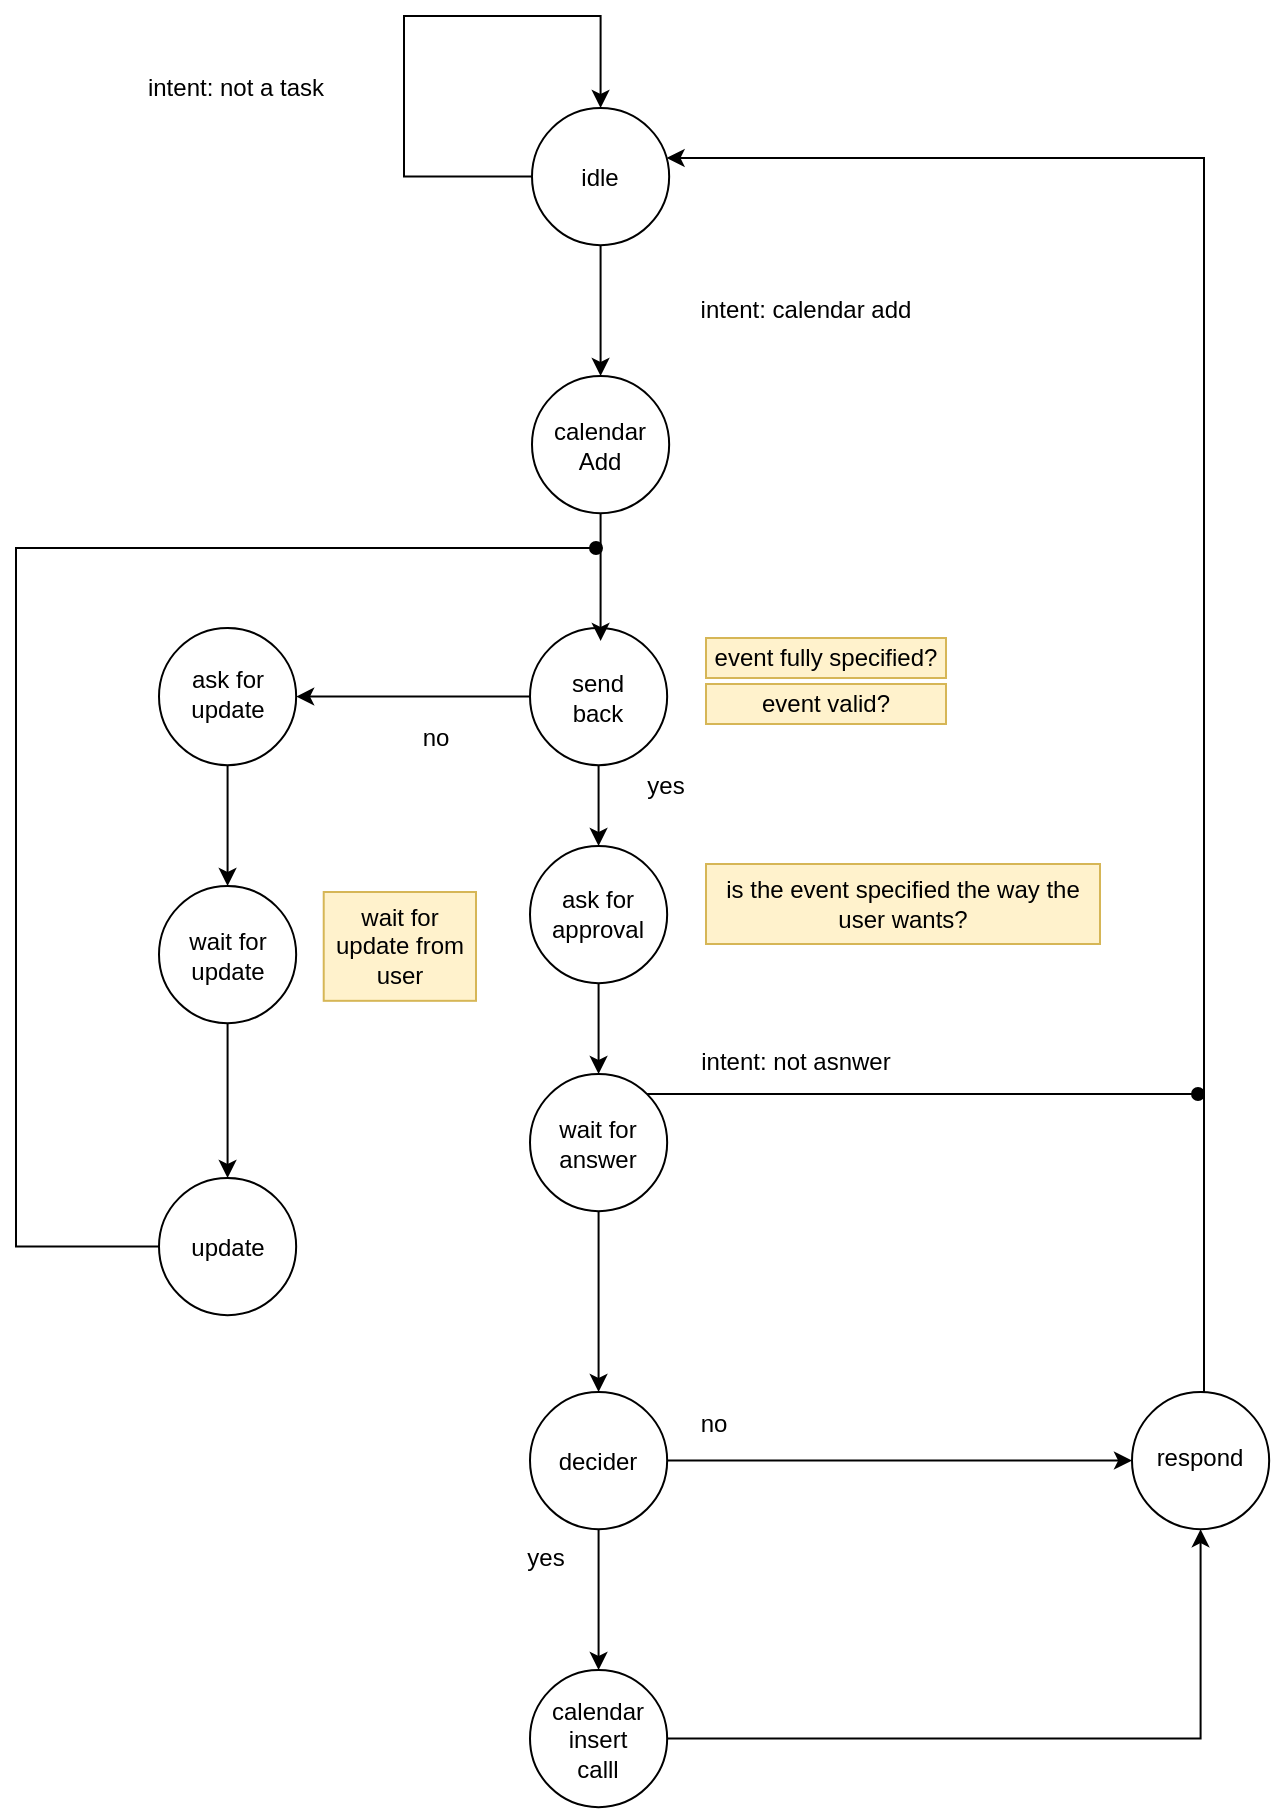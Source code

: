 <mxfile version="13.2.4" type="device"><diagram id="zEZ58AAyhAQ1bCfQQvx7" name="Page-1"><mxGraphModel dx="1646" dy="906" grid="0" gridSize="10" guides="1" tooltips="1" connect="1" arrows="1" fold="1" page="0" pageScale="1" pageWidth="1100" pageHeight="850" background="none" math="0" shadow="0"><root><mxCell id="0"/><mxCell id="1" parent="0"/><mxCell id="7oiK_yVsEpPryBW_GjJS-6" value="" style="group" vertex="1" connectable="0" parent="1"><mxGeometry x="288" y="65" width="77" height="69" as="geometry"/></mxCell><mxCell id="7oiK_yVsEpPryBW_GjJS-1" value="" style="ellipse;whiteSpace=wrap;html=1;aspect=fixed;labelBackgroundColor=none;fillColor=#FFFFFF;" vertex="1" parent="7oiK_yVsEpPryBW_GjJS-6"><mxGeometry width="68.578" height="68.578" as="geometry"/></mxCell><mxCell id="7oiK_yVsEpPryBW_GjJS-2" value="idle" style="text;html=1;strokeColor=none;fillColor=none;align=center;verticalAlign=middle;whiteSpace=wrap;rounded=0;" vertex="1" parent="7oiK_yVsEpPryBW_GjJS-6"><mxGeometry x="12.29" y="24.643" width="44" height="19.714" as="geometry"/></mxCell><mxCell id="7oiK_yVsEpPryBW_GjJS-28" style="edgeStyle=orthogonalEdgeStyle;rounded=0;orthogonalLoop=1;jettySize=auto;html=1;entryX=0.5;entryY=0;entryDx=0;entryDy=0;exitX=0;exitY=0.5;exitDx=0;exitDy=0;" edge="1" parent="7oiK_yVsEpPryBW_GjJS-6" source="7oiK_yVsEpPryBW_GjJS-1" target="7oiK_yVsEpPryBW_GjJS-1"><mxGeometry relative="1" as="geometry"><mxPoint x="12" y="-46" as="targetPoint"/><mxPoint x="-82" y="121" as="sourcePoint"/><Array as="points"><mxPoint x="-64" y="34"/><mxPoint x="-64" y="-46"/><mxPoint x="34" y="-46"/></Array></mxGeometry></mxCell><mxCell id="7oiK_yVsEpPryBW_GjJS-8" value="" style="group" vertex="1" connectable="0" parent="1"><mxGeometry x="288" y="199" width="77" height="69" as="geometry"/></mxCell><mxCell id="7oiK_yVsEpPryBW_GjJS-9" value="" style="ellipse;whiteSpace=wrap;html=1;aspect=fixed;labelBackgroundColor=none;fillColor=#FFFFFF;" vertex="1" parent="7oiK_yVsEpPryBW_GjJS-8"><mxGeometry width="68.578" height="68.578" as="geometry"/></mxCell><mxCell id="7oiK_yVsEpPryBW_GjJS-10" value="calendar&lt;br&gt;Add" style="text;html=1;strokeColor=none;fillColor=none;align=center;verticalAlign=middle;whiteSpace=wrap;rounded=0;" vertex="1" parent="7oiK_yVsEpPryBW_GjJS-8"><mxGeometry x="12.29" y="24.643" width="44" height="19.714" as="geometry"/></mxCell><mxCell id="7oiK_yVsEpPryBW_GjJS-11" style="edgeStyle=orthogonalEdgeStyle;rounded=0;orthogonalLoop=1;jettySize=auto;html=1;exitX=0.5;exitY=1;exitDx=0;exitDy=0;entryX=0.5;entryY=0;entryDx=0;entryDy=0;" edge="1" parent="1" source="7oiK_yVsEpPryBW_GjJS-1" target="7oiK_yVsEpPryBW_GjJS-9"><mxGeometry relative="1" as="geometry"/></mxCell><mxCell id="7oiK_yVsEpPryBW_GjJS-19" value="" style="group" vertex="1" connectable="0" parent="1"><mxGeometry x="287" y="325" width="77" height="69" as="geometry"/></mxCell><mxCell id="7oiK_yVsEpPryBW_GjJS-20" value="" style="ellipse;whiteSpace=wrap;html=1;aspect=fixed;labelBackgroundColor=none;fillColor=#FFFFFF;" vertex="1" parent="7oiK_yVsEpPryBW_GjJS-19"><mxGeometry width="68.578" height="68.578" as="geometry"/></mxCell><mxCell id="7oiK_yVsEpPryBW_GjJS-21" value="send&lt;br&gt;back" style="text;html=1;strokeColor=none;fillColor=none;align=center;verticalAlign=middle;whiteSpace=wrap;rounded=0;" vertex="1" parent="7oiK_yVsEpPryBW_GjJS-19"><mxGeometry x="12.29" y="24.643" width="44" height="19.714" as="geometry"/></mxCell><mxCell id="7oiK_yVsEpPryBW_GjJS-22" style="edgeStyle=orthogonalEdgeStyle;rounded=0;orthogonalLoop=1;jettySize=auto;html=1;" edge="1" parent="1" source="7oiK_yVsEpPryBW_GjJS-9"><mxGeometry relative="1" as="geometry"><mxPoint x="322.289" y="331.447" as="targetPoint"/></mxGeometry></mxCell><mxCell id="7oiK_yVsEpPryBW_GjJS-23" value="" style="group" vertex="1" connectable="0" parent="1"><mxGeometry x="287" y="548" width="77" height="69" as="geometry"/></mxCell><mxCell id="7oiK_yVsEpPryBW_GjJS-24" value="" style="ellipse;whiteSpace=wrap;html=1;aspect=fixed;labelBackgroundColor=none;fillColor=#FFFFFF;" vertex="1" parent="7oiK_yVsEpPryBW_GjJS-23"><mxGeometry width="68.578" height="68.578" as="geometry"/></mxCell><mxCell id="7oiK_yVsEpPryBW_GjJS-25" value="wait for&lt;br&gt;answer" style="text;html=1;strokeColor=none;fillColor=none;align=center;verticalAlign=middle;whiteSpace=wrap;rounded=0;" vertex="1" parent="7oiK_yVsEpPryBW_GjJS-23"><mxGeometry x="12.29" y="24.643" width="44" height="19.714" as="geometry"/></mxCell><mxCell id="7oiK_yVsEpPryBW_GjJS-27" value="intent: calendar add" style="text;html=1;strokeColor=none;fillColor=none;align=center;verticalAlign=middle;whiteSpace=wrap;rounded=0;labelBackgroundColor=none;" vertex="1" parent="1"><mxGeometry x="370" y="156" width="110" height="20" as="geometry"/></mxCell><mxCell id="7oiK_yVsEpPryBW_GjJS-29" value="intent: not a task" style="text;html=1;strokeColor=none;fillColor=none;align=center;verticalAlign=middle;whiteSpace=wrap;rounded=0;labelBackgroundColor=none;" vertex="1" parent="1"><mxGeometry x="85" y="45" width="110" height="20" as="geometry"/></mxCell><mxCell id="7oiK_yVsEpPryBW_GjJS-34" value="event fully specified?" style="text;html=1;strokeColor=#d6b656;fillColor=#fff2cc;align=center;verticalAlign=middle;whiteSpace=wrap;rounded=0;labelBackgroundColor=none;" vertex="1" parent="1"><mxGeometry x="375" y="330" width="120" height="20" as="geometry"/></mxCell><mxCell id="7oiK_yVsEpPryBW_GjJS-35" value="yes" style="text;html=1;strokeColor=none;fillColor=none;align=center;verticalAlign=middle;whiteSpace=wrap;rounded=0;labelBackgroundColor=none;" vertex="1" parent="1"><mxGeometry x="335" y="394" width="40" height="20" as="geometry"/></mxCell><mxCell id="7oiK_yVsEpPryBW_GjJS-36" value="" style="group" vertex="1" connectable="0" parent="1"><mxGeometry x="287" y="846" width="77" height="69" as="geometry"/></mxCell><mxCell id="7oiK_yVsEpPryBW_GjJS-37" value="" style="ellipse;whiteSpace=wrap;html=1;aspect=fixed;labelBackgroundColor=none;fillColor=#FFFFFF;" vertex="1" parent="7oiK_yVsEpPryBW_GjJS-36"><mxGeometry width="68.578" height="68.578" as="geometry"/></mxCell><mxCell id="7oiK_yVsEpPryBW_GjJS-38" value="calendar&lt;br&gt;insert calll" style="text;html=1;strokeColor=none;fillColor=none;align=center;verticalAlign=middle;whiteSpace=wrap;rounded=0;" vertex="1" parent="7oiK_yVsEpPryBW_GjJS-36"><mxGeometry x="12.29" y="24.643" width="44" height="19.714" as="geometry"/></mxCell><mxCell id="7oiK_yVsEpPryBW_GjJS-44" value="" style="group" vertex="1" connectable="0" parent="1"><mxGeometry x="186" y="503" width="114" height="78" as="geometry"/></mxCell><mxCell id="7oiK_yVsEpPryBW_GjJS-43" value="" style="group" vertex="1" connectable="0" parent="7oiK_yVsEpPryBW_GjJS-44"><mxGeometry width="60.538" height="66.444" as="geometry"/></mxCell><mxCell id="7oiK_yVsEpPryBW_GjJS-63" value="wait for&lt;br&gt;update from user" style="text;html=1;strokeColor=#d6b656;fillColor=#fff2cc;align=center;verticalAlign=middle;whiteSpace=wrap;rounded=0;labelBackgroundColor=none;" vertex="1" parent="7oiK_yVsEpPryBW_GjJS-44"><mxGeometry x="-2.14" y="-46" width="76.14" height="54.41" as="geometry"/></mxCell><mxCell id="7oiK_yVsEpPryBW_GjJS-45" value="" style="group" vertex="1" connectable="0" parent="1"><mxGeometry x="101.5" y="454" width="77" height="69" as="geometry"/></mxCell><mxCell id="7oiK_yVsEpPryBW_GjJS-46" value="" style="ellipse;whiteSpace=wrap;html=1;aspect=fixed;labelBackgroundColor=none;fillColor=#FFFFFF;" vertex="1" parent="7oiK_yVsEpPryBW_GjJS-45"><mxGeometry width="68.578" height="68.578" as="geometry"/></mxCell><mxCell id="7oiK_yVsEpPryBW_GjJS-47" value="wait for&lt;br&gt;update" style="text;html=1;strokeColor=none;fillColor=none;align=center;verticalAlign=middle;whiteSpace=wrap;rounded=0;" vertex="1" parent="7oiK_yVsEpPryBW_GjJS-45"><mxGeometry x="12.29" y="24.643" width="44" height="19.714" as="geometry"/></mxCell><mxCell id="7oiK_yVsEpPryBW_GjJS-51" value="no" style="text;html=1;strokeColor=none;fillColor=none;align=center;verticalAlign=middle;whiteSpace=wrap;rounded=0;labelBackgroundColor=none;" vertex="1" parent="1"><mxGeometry x="220" y="369.5" width="40" height="20" as="geometry"/></mxCell><mxCell id="7oiK_yVsEpPryBW_GjJS-52" value="" style="group" vertex="1" connectable="0" parent="1"><mxGeometry x="101.5" y="600" width="77" height="69" as="geometry"/></mxCell><mxCell id="7oiK_yVsEpPryBW_GjJS-53" value="" style="ellipse;whiteSpace=wrap;html=1;aspect=fixed;labelBackgroundColor=none;fillColor=#FFFFFF;" vertex="1" parent="7oiK_yVsEpPryBW_GjJS-52"><mxGeometry width="68.578" height="68.578" as="geometry"/></mxCell><mxCell id="7oiK_yVsEpPryBW_GjJS-54" value="update" style="text;html=1;strokeColor=none;fillColor=none;align=center;verticalAlign=middle;whiteSpace=wrap;rounded=0;" vertex="1" parent="7oiK_yVsEpPryBW_GjJS-52"><mxGeometry x="12.29" y="24.643" width="44" height="19.714" as="geometry"/></mxCell><mxCell id="7oiK_yVsEpPryBW_GjJS-55" style="edgeStyle=orthogonalEdgeStyle;rounded=0;orthogonalLoop=1;jettySize=auto;html=1;exitX=0.5;exitY=1;exitDx=0;exitDy=0;" edge="1" parent="1" source="7oiK_yVsEpPryBW_GjJS-46" target="7oiK_yVsEpPryBW_GjJS-53"><mxGeometry relative="1" as="geometry"/></mxCell><mxCell id="7oiK_yVsEpPryBW_GjJS-56" style="edgeStyle=orthogonalEdgeStyle;rounded=0;orthogonalLoop=1;jettySize=auto;html=1;endArrow=oval;endFill=1;" edge="1" parent="1" source="7oiK_yVsEpPryBW_GjJS-53"><mxGeometry relative="1" as="geometry"><mxPoint x="320" y="285" as="targetPoint"/><Array as="points"><mxPoint x="30" y="634"/><mxPoint x="30" y="285"/><mxPoint x="320" y="285"/></Array></mxGeometry></mxCell><mxCell id="7oiK_yVsEpPryBW_GjJS-57" value="" style="group" vertex="1" connectable="0" parent="1"><mxGeometry x="287" y="707" width="77" height="69" as="geometry"/></mxCell><mxCell id="7oiK_yVsEpPryBW_GjJS-58" value="" style="ellipse;whiteSpace=wrap;html=1;aspect=fixed;labelBackgroundColor=none;fillColor=#FFFFFF;" vertex="1" parent="7oiK_yVsEpPryBW_GjJS-57"><mxGeometry width="68.578" height="68.578" as="geometry"/></mxCell><mxCell id="7oiK_yVsEpPryBW_GjJS-59" value="decider" style="text;html=1;strokeColor=none;fillColor=none;align=center;verticalAlign=middle;whiteSpace=wrap;rounded=0;" vertex="1" parent="7oiK_yVsEpPryBW_GjJS-57"><mxGeometry x="12.29" y="24.643" width="44" height="19.714" as="geometry"/></mxCell><mxCell id="7oiK_yVsEpPryBW_GjJS-61" value="is the event specified the way the user wants?" style="text;html=1;strokeColor=#d6b656;fillColor=#fff2cc;align=center;verticalAlign=middle;whiteSpace=wrap;rounded=0;labelBackgroundColor=none;" vertex="1" parent="1"><mxGeometry x="375" y="443" width="197" height="40" as="geometry"/></mxCell><mxCell id="7oiK_yVsEpPryBW_GjJS-66" value="" style="group" vertex="1" connectable="0" parent="1"><mxGeometry x="588" y="707" width="77" height="69" as="geometry"/></mxCell><mxCell id="7oiK_yVsEpPryBW_GjJS-80" style="edgeStyle=orthogonalEdgeStyle;rounded=0;orthogonalLoop=1;jettySize=auto;html=1;exitX=1;exitY=1;exitDx=0;exitDy=0;entryX=1;entryY=1;entryDx=0;entryDy=0;endArrow=oval;endFill=1;" edge="1" parent="7oiK_yVsEpPryBW_GjJS-66" source="7oiK_yVsEpPryBW_GjJS-67" target="7oiK_yVsEpPryBW_GjJS-68"><mxGeometry relative="1" as="geometry"/></mxCell><mxCell id="7oiK_yVsEpPryBW_GjJS-67" value="" style="ellipse;whiteSpace=wrap;html=1;aspect=fixed;labelBackgroundColor=none;fillColor=#FFFFFF;" vertex="1" parent="7oiK_yVsEpPryBW_GjJS-66"><mxGeometry width="68.578" height="68.578" as="geometry"/></mxCell><mxCell id="7oiK_yVsEpPryBW_GjJS-68" value="respond" style="text;html=1;strokeColor=none;fillColor=none;align=center;verticalAlign=middle;whiteSpace=wrap;rounded=0;" vertex="1" parent="7oiK_yVsEpPryBW_GjJS-66"><mxGeometry x="12.29" y="24.64" width="43.71" height="16.36" as="geometry"/></mxCell><mxCell id="7oiK_yVsEpPryBW_GjJS-69" style="edgeStyle=orthogonalEdgeStyle;rounded=0;orthogonalLoop=1;jettySize=auto;html=1;exitX=0.5;exitY=0;exitDx=0;exitDy=0;" edge="1" parent="1" source="7oiK_yVsEpPryBW_GjJS-67" target="7oiK_yVsEpPryBW_GjJS-1"><mxGeometry relative="1" as="geometry"><mxPoint x="624.289" y="90" as="targetPoint"/><Array as="points"><mxPoint x="624" y="90"/></Array></mxGeometry></mxCell><mxCell id="7oiK_yVsEpPryBW_GjJS-70" style="edgeStyle=orthogonalEdgeStyle;rounded=0;orthogonalLoop=1;jettySize=auto;html=1;entryX=0;entryY=0.5;entryDx=0;entryDy=0;" edge="1" parent="1" source="7oiK_yVsEpPryBW_GjJS-58" target="7oiK_yVsEpPryBW_GjJS-67"><mxGeometry relative="1" as="geometry"/></mxCell><mxCell id="7oiK_yVsEpPryBW_GjJS-72" style="edgeStyle=orthogonalEdgeStyle;rounded=0;orthogonalLoop=1;jettySize=auto;html=1;entryX=0.5;entryY=1;entryDx=0;entryDy=0;" edge="1" parent="1" source="7oiK_yVsEpPryBW_GjJS-37" target="7oiK_yVsEpPryBW_GjJS-67"><mxGeometry relative="1" as="geometry"/></mxCell><mxCell id="7oiK_yVsEpPryBW_GjJS-73" value="no" style="text;html=1;strokeColor=none;fillColor=none;align=center;verticalAlign=middle;whiteSpace=wrap;rounded=0;labelBackgroundColor=none;" vertex="1" parent="1"><mxGeometry x="359" y="713" width="40" height="20" as="geometry"/></mxCell><mxCell id="7oiK_yVsEpPryBW_GjJS-74" value="yes" style="text;html=1;strokeColor=none;fillColor=none;align=center;verticalAlign=middle;whiteSpace=wrap;rounded=0;labelBackgroundColor=none;" vertex="1" parent="1"><mxGeometry x="275" y="780" width="40" height="20" as="geometry"/></mxCell><mxCell id="7oiK_yVsEpPryBW_GjJS-75" style="edgeStyle=orthogonalEdgeStyle;rounded=0;orthogonalLoop=1;jettySize=auto;html=1;exitX=1;exitY=0;exitDx=0;exitDy=0;endArrow=oval;endFill=1;" edge="1" parent="1" source="7oiK_yVsEpPryBW_GjJS-24"><mxGeometry relative="1" as="geometry"><mxPoint x="621" y="558" as="targetPoint"/></mxGeometry></mxCell><mxCell id="7oiK_yVsEpPryBW_GjJS-76" value="intent: not asnwer" style="text;html=1;strokeColor=none;fillColor=none;align=center;verticalAlign=middle;whiteSpace=wrap;rounded=0;labelBackgroundColor=none;" vertex="1" parent="1"><mxGeometry x="365" y="532" width="110" height="20" as="geometry"/></mxCell><mxCell id="7oiK_yVsEpPryBW_GjJS-81" value="event valid?" style="text;html=1;strokeColor=#d6b656;fillColor=#fff2cc;align=center;verticalAlign=middle;whiteSpace=wrap;rounded=0;labelBackgroundColor=none;" vertex="1" parent="1"><mxGeometry x="375" y="353" width="120" height="20" as="geometry"/></mxCell><mxCell id="7oiK_yVsEpPryBW_GjJS-83" value="" style="group" vertex="1" connectable="0" parent="1"><mxGeometry x="101.5" y="325" width="77" height="69" as="geometry"/></mxCell><mxCell id="7oiK_yVsEpPryBW_GjJS-84" style="edgeStyle=orthogonalEdgeStyle;rounded=0;orthogonalLoop=1;jettySize=auto;html=1;exitX=1;exitY=1;exitDx=0;exitDy=0;entryX=1;entryY=1;entryDx=0;entryDy=0;endArrow=oval;endFill=1;" edge="1" parent="7oiK_yVsEpPryBW_GjJS-83" source="7oiK_yVsEpPryBW_GjJS-85" target="7oiK_yVsEpPryBW_GjJS-86"><mxGeometry relative="1" as="geometry"/></mxCell><mxCell id="7oiK_yVsEpPryBW_GjJS-85" value="" style="ellipse;whiteSpace=wrap;html=1;aspect=fixed;labelBackgroundColor=none;fillColor=#FFFFFF;" vertex="1" parent="7oiK_yVsEpPryBW_GjJS-83"><mxGeometry width="68.578" height="68.578" as="geometry"/></mxCell><mxCell id="7oiK_yVsEpPryBW_GjJS-86" value="ask for update" style="text;html=1;strokeColor=none;fillColor=none;align=center;verticalAlign=middle;whiteSpace=wrap;rounded=0;" vertex="1" parent="7oiK_yVsEpPryBW_GjJS-83"><mxGeometry x="12.29" y="24.64" width="43.71" height="16.36" as="geometry"/></mxCell><mxCell id="7oiK_yVsEpPryBW_GjJS-96" style="edgeStyle=orthogonalEdgeStyle;rounded=0;orthogonalLoop=1;jettySize=auto;html=1;endArrow=classic;endFill=1;entryX=1;entryY=0.5;entryDx=0;entryDy=0;" edge="1" parent="1" source="7oiK_yVsEpPryBW_GjJS-20" target="7oiK_yVsEpPryBW_GjJS-85"><mxGeometry relative="1" as="geometry"><mxPoint x="181.377" y="359.289" as="targetPoint"/></mxGeometry></mxCell><mxCell id="7oiK_yVsEpPryBW_GjJS-97" style="edgeStyle=orthogonalEdgeStyle;rounded=0;orthogonalLoop=1;jettySize=auto;html=1;entryX=0.5;entryY=0;entryDx=0;entryDy=0;endArrow=classic;endFill=1;" edge="1" parent="1" source="7oiK_yVsEpPryBW_GjJS-85" target="7oiK_yVsEpPryBW_GjJS-46"><mxGeometry relative="1" as="geometry"/></mxCell><mxCell id="7oiK_yVsEpPryBW_GjJS-102" style="edgeStyle=orthogonalEdgeStyle;rounded=0;orthogonalLoop=1;jettySize=auto;html=1;entryX=0.5;entryY=0;entryDx=0;entryDy=0;endArrow=classic;endFill=1;" edge="1" parent="1" source="7oiK_yVsEpPryBW_GjJS-58" target="7oiK_yVsEpPryBW_GjJS-37"><mxGeometry relative="1" as="geometry"/></mxCell><mxCell id="7oiK_yVsEpPryBW_GjJS-106" style="edgeStyle=orthogonalEdgeStyle;rounded=0;orthogonalLoop=1;jettySize=auto;html=1;exitX=0.5;exitY=1;exitDx=0;exitDy=0;endArrow=classic;endFill=1;" edge="1" parent="1" source="7oiK_yVsEpPryBW_GjJS-24" target="7oiK_yVsEpPryBW_GjJS-58"><mxGeometry relative="1" as="geometry"/></mxCell><mxCell id="7oiK_yVsEpPryBW_GjJS-108" value="" style="group" vertex="1" connectable="0" parent="1"><mxGeometry x="287" y="434" width="77" height="69" as="geometry"/></mxCell><mxCell id="7oiK_yVsEpPryBW_GjJS-109" style="edgeStyle=orthogonalEdgeStyle;rounded=0;orthogonalLoop=1;jettySize=auto;html=1;exitX=1;exitY=1;exitDx=0;exitDy=0;entryX=1;entryY=1;entryDx=0;entryDy=0;endArrow=oval;endFill=1;" edge="1" parent="7oiK_yVsEpPryBW_GjJS-108" source="7oiK_yVsEpPryBW_GjJS-110" target="7oiK_yVsEpPryBW_GjJS-111"><mxGeometry relative="1" as="geometry"/></mxCell><mxCell id="7oiK_yVsEpPryBW_GjJS-110" value="" style="ellipse;whiteSpace=wrap;html=1;aspect=fixed;labelBackgroundColor=none;fillColor=#FFFFFF;" vertex="1" parent="7oiK_yVsEpPryBW_GjJS-108"><mxGeometry width="68.578" height="68.578" as="geometry"/></mxCell><mxCell id="7oiK_yVsEpPryBW_GjJS-111" value="ask for approval" style="text;html=1;strokeColor=none;fillColor=none;align=center;verticalAlign=middle;whiteSpace=wrap;rounded=0;" vertex="1" parent="7oiK_yVsEpPryBW_GjJS-108"><mxGeometry x="12.29" y="25.64" width="43.71" height="16.36" as="geometry"/></mxCell><mxCell id="7oiK_yVsEpPryBW_GjJS-112" style="edgeStyle=orthogonalEdgeStyle;rounded=0;orthogonalLoop=1;jettySize=auto;html=1;exitX=0.5;exitY=1;exitDx=0;exitDy=0;endArrow=classic;endFill=1;" edge="1" parent="1" source="7oiK_yVsEpPryBW_GjJS-20" target="7oiK_yVsEpPryBW_GjJS-110"><mxGeometry relative="1" as="geometry"/></mxCell><mxCell id="7oiK_yVsEpPryBW_GjJS-113" style="edgeStyle=orthogonalEdgeStyle;rounded=0;orthogonalLoop=1;jettySize=auto;html=1;exitX=0.5;exitY=1;exitDx=0;exitDy=0;entryX=0.5;entryY=0;entryDx=0;entryDy=0;endArrow=classic;endFill=1;" edge="1" parent="1" source="7oiK_yVsEpPryBW_GjJS-110" target="7oiK_yVsEpPryBW_GjJS-24"><mxGeometry relative="1" as="geometry"/></mxCell></root></mxGraphModel></diagram></mxfile>